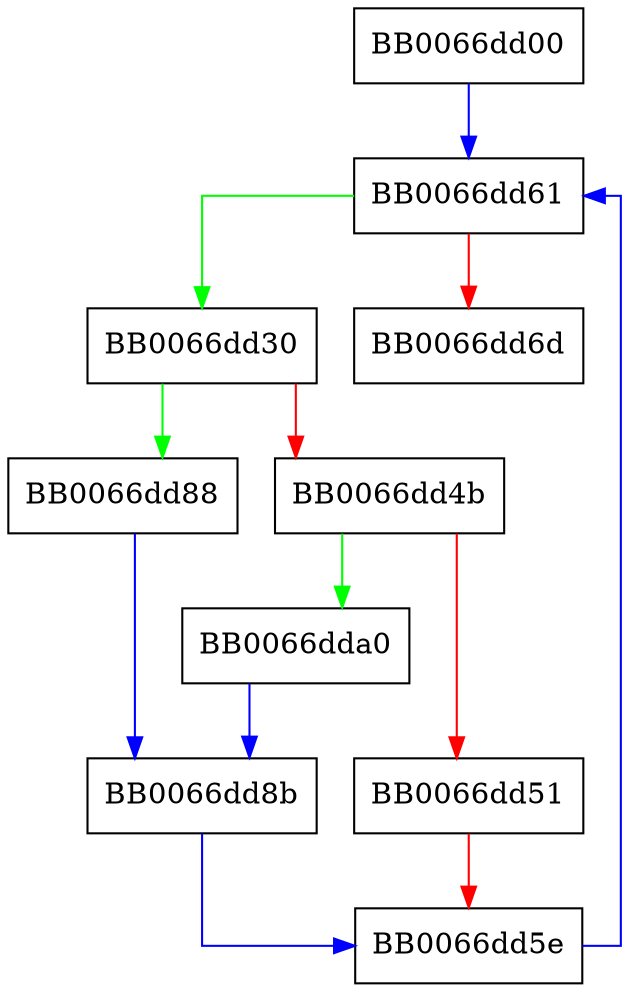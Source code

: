 digraph i2v_TLS_FEATURE {
  node [shape="box"];
  graph [splines=ortho];
  BB0066dd00 -> BB0066dd61 [color="blue"];
  BB0066dd30 -> BB0066dd88 [color="green"];
  BB0066dd30 -> BB0066dd4b [color="red"];
  BB0066dd4b -> BB0066dda0 [color="green"];
  BB0066dd4b -> BB0066dd51 [color="red"];
  BB0066dd51 -> BB0066dd5e [color="red"];
  BB0066dd5e -> BB0066dd61 [color="blue"];
  BB0066dd61 -> BB0066dd30 [color="green"];
  BB0066dd61 -> BB0066dd6d [color="red"];
  BB0066dd88 -> BB0066dd8b [color="blue"];
  BB0066dd8b -> BB0066dd5e [color="blue"];
  BB0066dda0 -> BB0066dd8b [color="blue"];
}